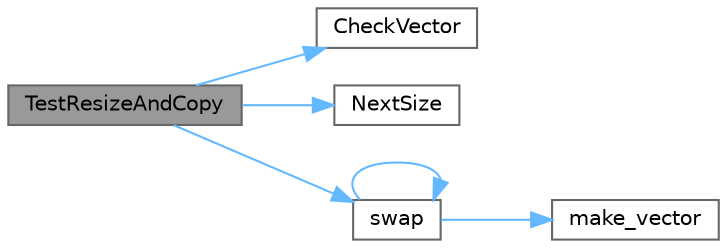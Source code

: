 digraph "TestResizeAndCopy"
{
 // LATEX_PDF_SIZE
  bgcolor="transparent";
  edge [fontname=Helvetica,fontsize=10,labelfontname=Helvetica,labelfontsize=10];
  node [fontname=Helvetica,fontsize=10,shape=box,height=0.2,width=0.4];
  rankdir="LR";
  Node1 [id="Node000001",label="TestResizeAndCopy",height=0.2,width=0.4,color="gray40", fillcolor="grey60", style="filled", fontcolor="black",tooltip="Test of assign, grow, copying with various sizes"];
  Node1 -> Node2 [id="edge1_Node000001_Node000002",color="steelblue1",style="solid",tooltip=" "];
  Node2 [id="Node000002",label="CheckVector",height=0.2,width=0.4,color="grey40", fillcolor="white", style="filled",URL="$test__concurrent__vector_8cpp.html#aca04669671b78ddacfe4d28d08649351",tooltip="Check vector have expected size and filling"];
  Node1 -> Node3 [id="edge2_Node000001_Node000003",color="steelblue1",style="solid",tooltip=" "];
  Node3 [id="Node000003",label="NextSize",height=0.2,width=0.4,color="grey40", fillcolor="white", style="filled",URL="$test__concurrent__vector_8cpp.html#a18e18e6c6ddc33b800d66bf5448019f6",tooltip=" "];
  Node1 -> Node4 [id="edge3_Node000001_Node000004",color="steelblue1",style="solid",tooltip=" "];
  Node4 [id="Node000004",label="swap",height=0.2,width=0.4,color="grey40", fillcolor="white", style="filled",URL="$level1__impl_8h.html#a2e2212d2e55ad7479d212e08b2eb0345",tooltip=" "];
  Node4 -> Node5 [id="edge4_Node000004_Node000005",color="steelblue1",style="solid",tooltip=" "];
  Node5 [id="Node000005",label="make_vector",height=0.2,width=0.4,color="grey40", fillcolor="white", style="filled",URL="$level1__impl_8h.html#ae339a3d924ebae3773d8cd03d2a37ffc",tooltip=" "];
  Node4 -> Node4 [id="edge5_Node000004_Node000004",color="steelblue1",style="solid",tooltip=" "];
}
